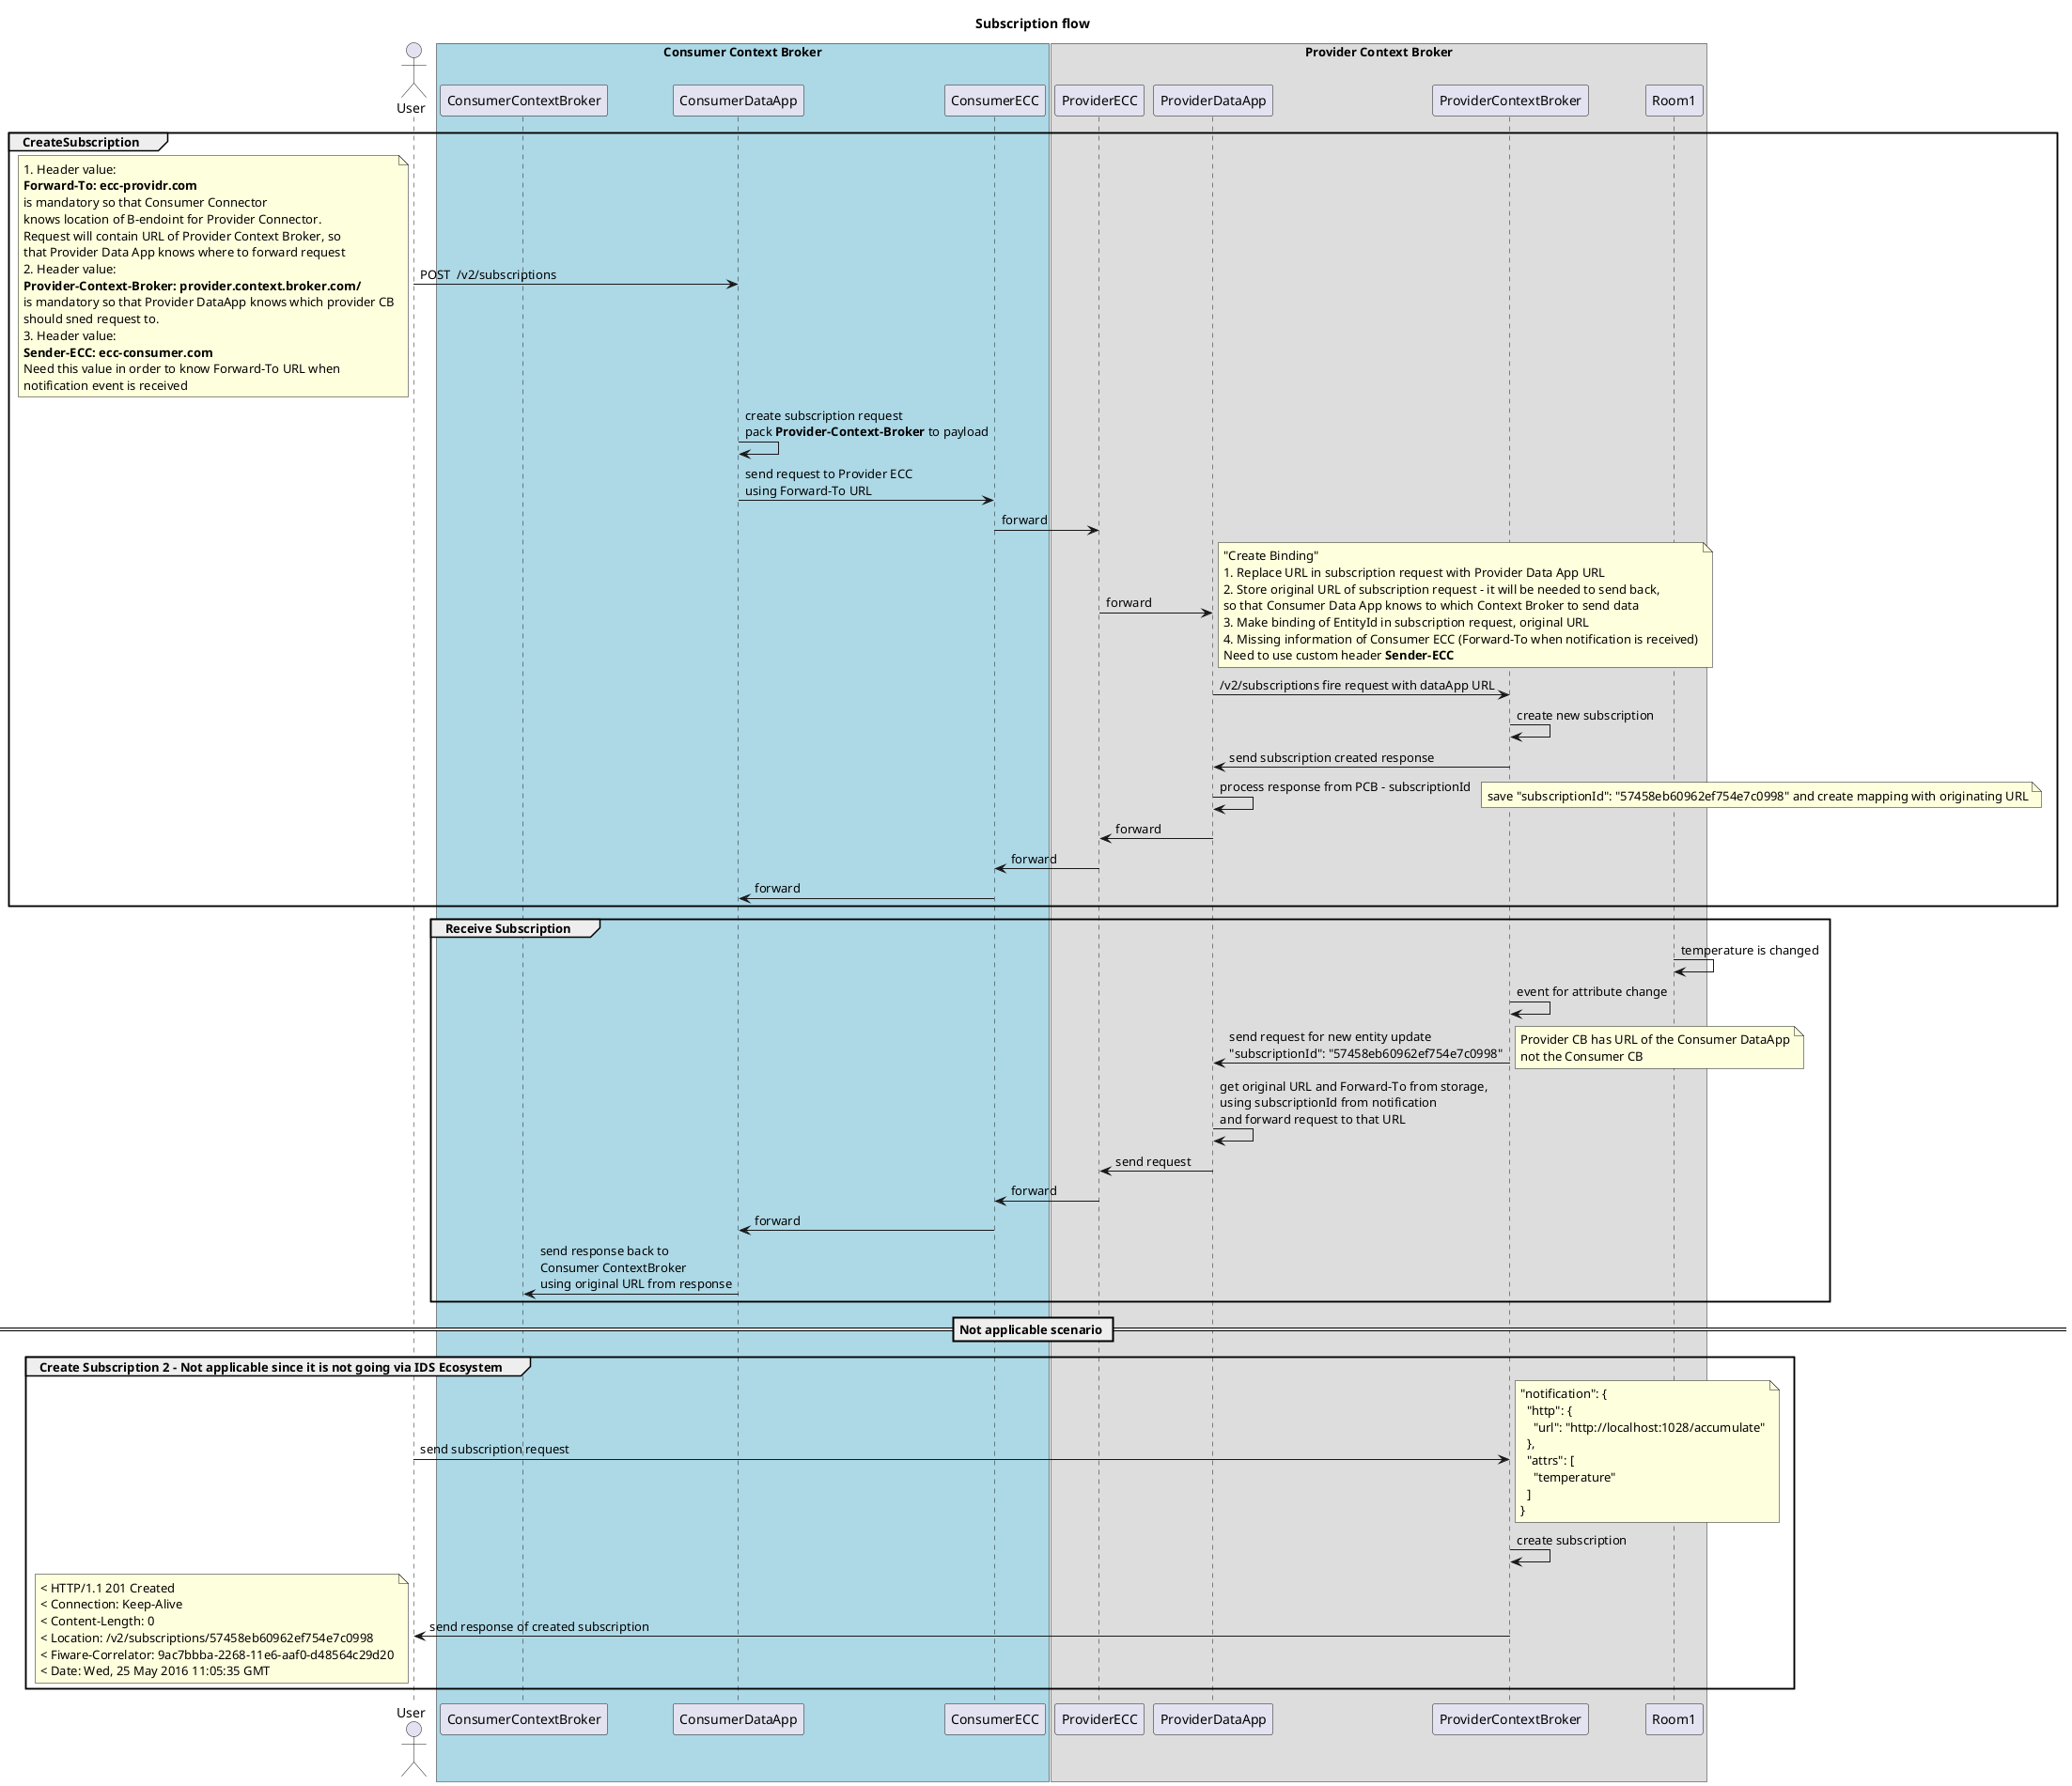 @startuml

title Subscription flow

actor User

box "Consumer Context Broker" #LightBlue
participant ConsumerContextBroker as CCB
participant ConsumerDataApp as CDA
participant ConsumerECC as CECC
end box

box "Provider Context Broker"
participant ProviderECC as PECC
participant ProviderDataApp as PDA
participant ProviderContextBroker as PCB
Participant Room1
end box

group CreateSubscription
	User -> CDA : POST  /v2/subscriptions
	note left
		1. Header value:
		**Forward-To: ecc-providr.com**
		is mandatory so that Consumer Connector 
		knows location of B-endoint for Provider Connector.
		Request will contain URL of Provider Context Broker, so 
		that Provider Data App knows where to forward request
		2. Header value: 
		**Provider-Context-Broker: provider.context.broker.com/** 
		is mandatory so that Provider DataApp knows which provider CB
		should sned request to.
		3. Header value:
		**Sender-ECC: ecc-consumer.com**
		Need this value in order to know Forward-To URL when
		notification event is received
	end note
	CDA -> CDA : create subscription request\npack **Provider-Context-Broker** to payload
	CDA -> CECC : send request to Provider ECC\nusing Forward-To URL
	CECC -> PECC : forward 
	PECC -> PDA : forward
	note right 
		"Create Binding"
		1. Replace URL in subscription request with Provider Data App URL
		2. Store original URL of subscription request - it will be needed to send back,
		so that Consumer Data App knows to which Context Broker to send data
		3. Make binding of EntityId in subscription request, original URL
		4. Missing information of Consumer ECC (Forward-To when notification is received)
		Need to use custom header **Sender-ECC**
	end note
	PDA -> PCB : /v2/subscriptions fire request with dataApp URL 
	PCB -> PCB : create new subscription
	PCB -> PDA : send subscription created response
	PDA -> PDA : process response from PCB - subscriptionId
	note right: save "subscriptionId": "57458eb60962ef754e7c0998" and create mapping with originating URL
	PDA -> PECC : forward
	PECC -> CECC : forward
	CECC -> CDA : forward
end

group Receive Subscription
	Room1 -> Room1 : temperature is changed
	PCB -> PCB : event for attribute change
	PCB -> PDA : send request for new entity update\n"subscriptionId": "57458eb60962ef754e7c0998"
	note right: Provider CB has URL of the Consumer DataApp\nnot the Consumer CB
	PDA -> PDA : get original URL and Forward-To from storage,\nusing subscriptionId from notification\nand forward request to that URL
	PDA -> PECC : send request
	PECC -> CECC : forward
	CECC -> CDA : forward
	CDA -> CCB : send response back to\nConsumer ContextBroker\nusing original URL from response
end

== Not applicable scenario ==

group Create Subscription 2 - Not applicable since it is not going via IDS Ecosystem 
	User -> PCB : send subscription request 
	note right
		 "notification": {
	    "http": {
	      "url": "http://localhost:1028/accumulate"
	    },
	    "attrs": [
	      "temperature"
	    ]
	  }
  end note
	PCB -> PCB : create subscription
	PCB -> User : send response of created subscription
	note left
		< HTTP/1.1 201 Created
		< Connection: Keep-Alive
		< Content-Length: 0
		< Location: /v2/subscriptions/57458eb60962ef754e7c0998
		< Fiware-Correlator: 9ac7bbba-2268-11e6-aaf0-d48564c29d20
		< Date: Wed, 25 May 2016 11:05:35 GMT
	end note
end group


@enduml
